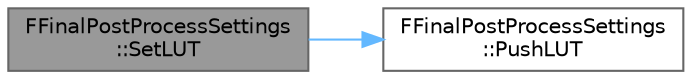 digraph "FFinalPostProcessSettings::SetLUT"
{
 // INTERACTIVE_SVG=YES
 // LATEX_PDF_SIZE
  bgcolor="transparent";
  edge [fontname=Helvetica,fontsize=10,labelfontname=Helvetica,labelfontsize=10];
  node [fontname=Helvetica,fontsize=10,shape=box,height=0.2,width=0.4];
  rankdir="LR";
  Node1 [id="Node000001",label="FFinalPostProcessSettings\l::SetLUT",height=0.2,width=0.4,color="gray40", fillcolor="grey60", style="filled", fontcolor="black",tooltip=" "];
  Node1 -> Node2 [id="edge1_Node000001_Node000002",color="steelblue1",style="solid",tooltip=" "];
  Node2 [id="Node000002",label="FFinalPostProcessSettings\l::PushLUT",height=0.2,width=0.4,color="grey40", fillcolor="white", style="filled",URL="$d0/db0/classFFinalPostProcessSettings.html#a71694ec68c4c9be7f285f84d5466c798",tooltip="add a LUT(look up table) to the ones that are blended together"];
}

